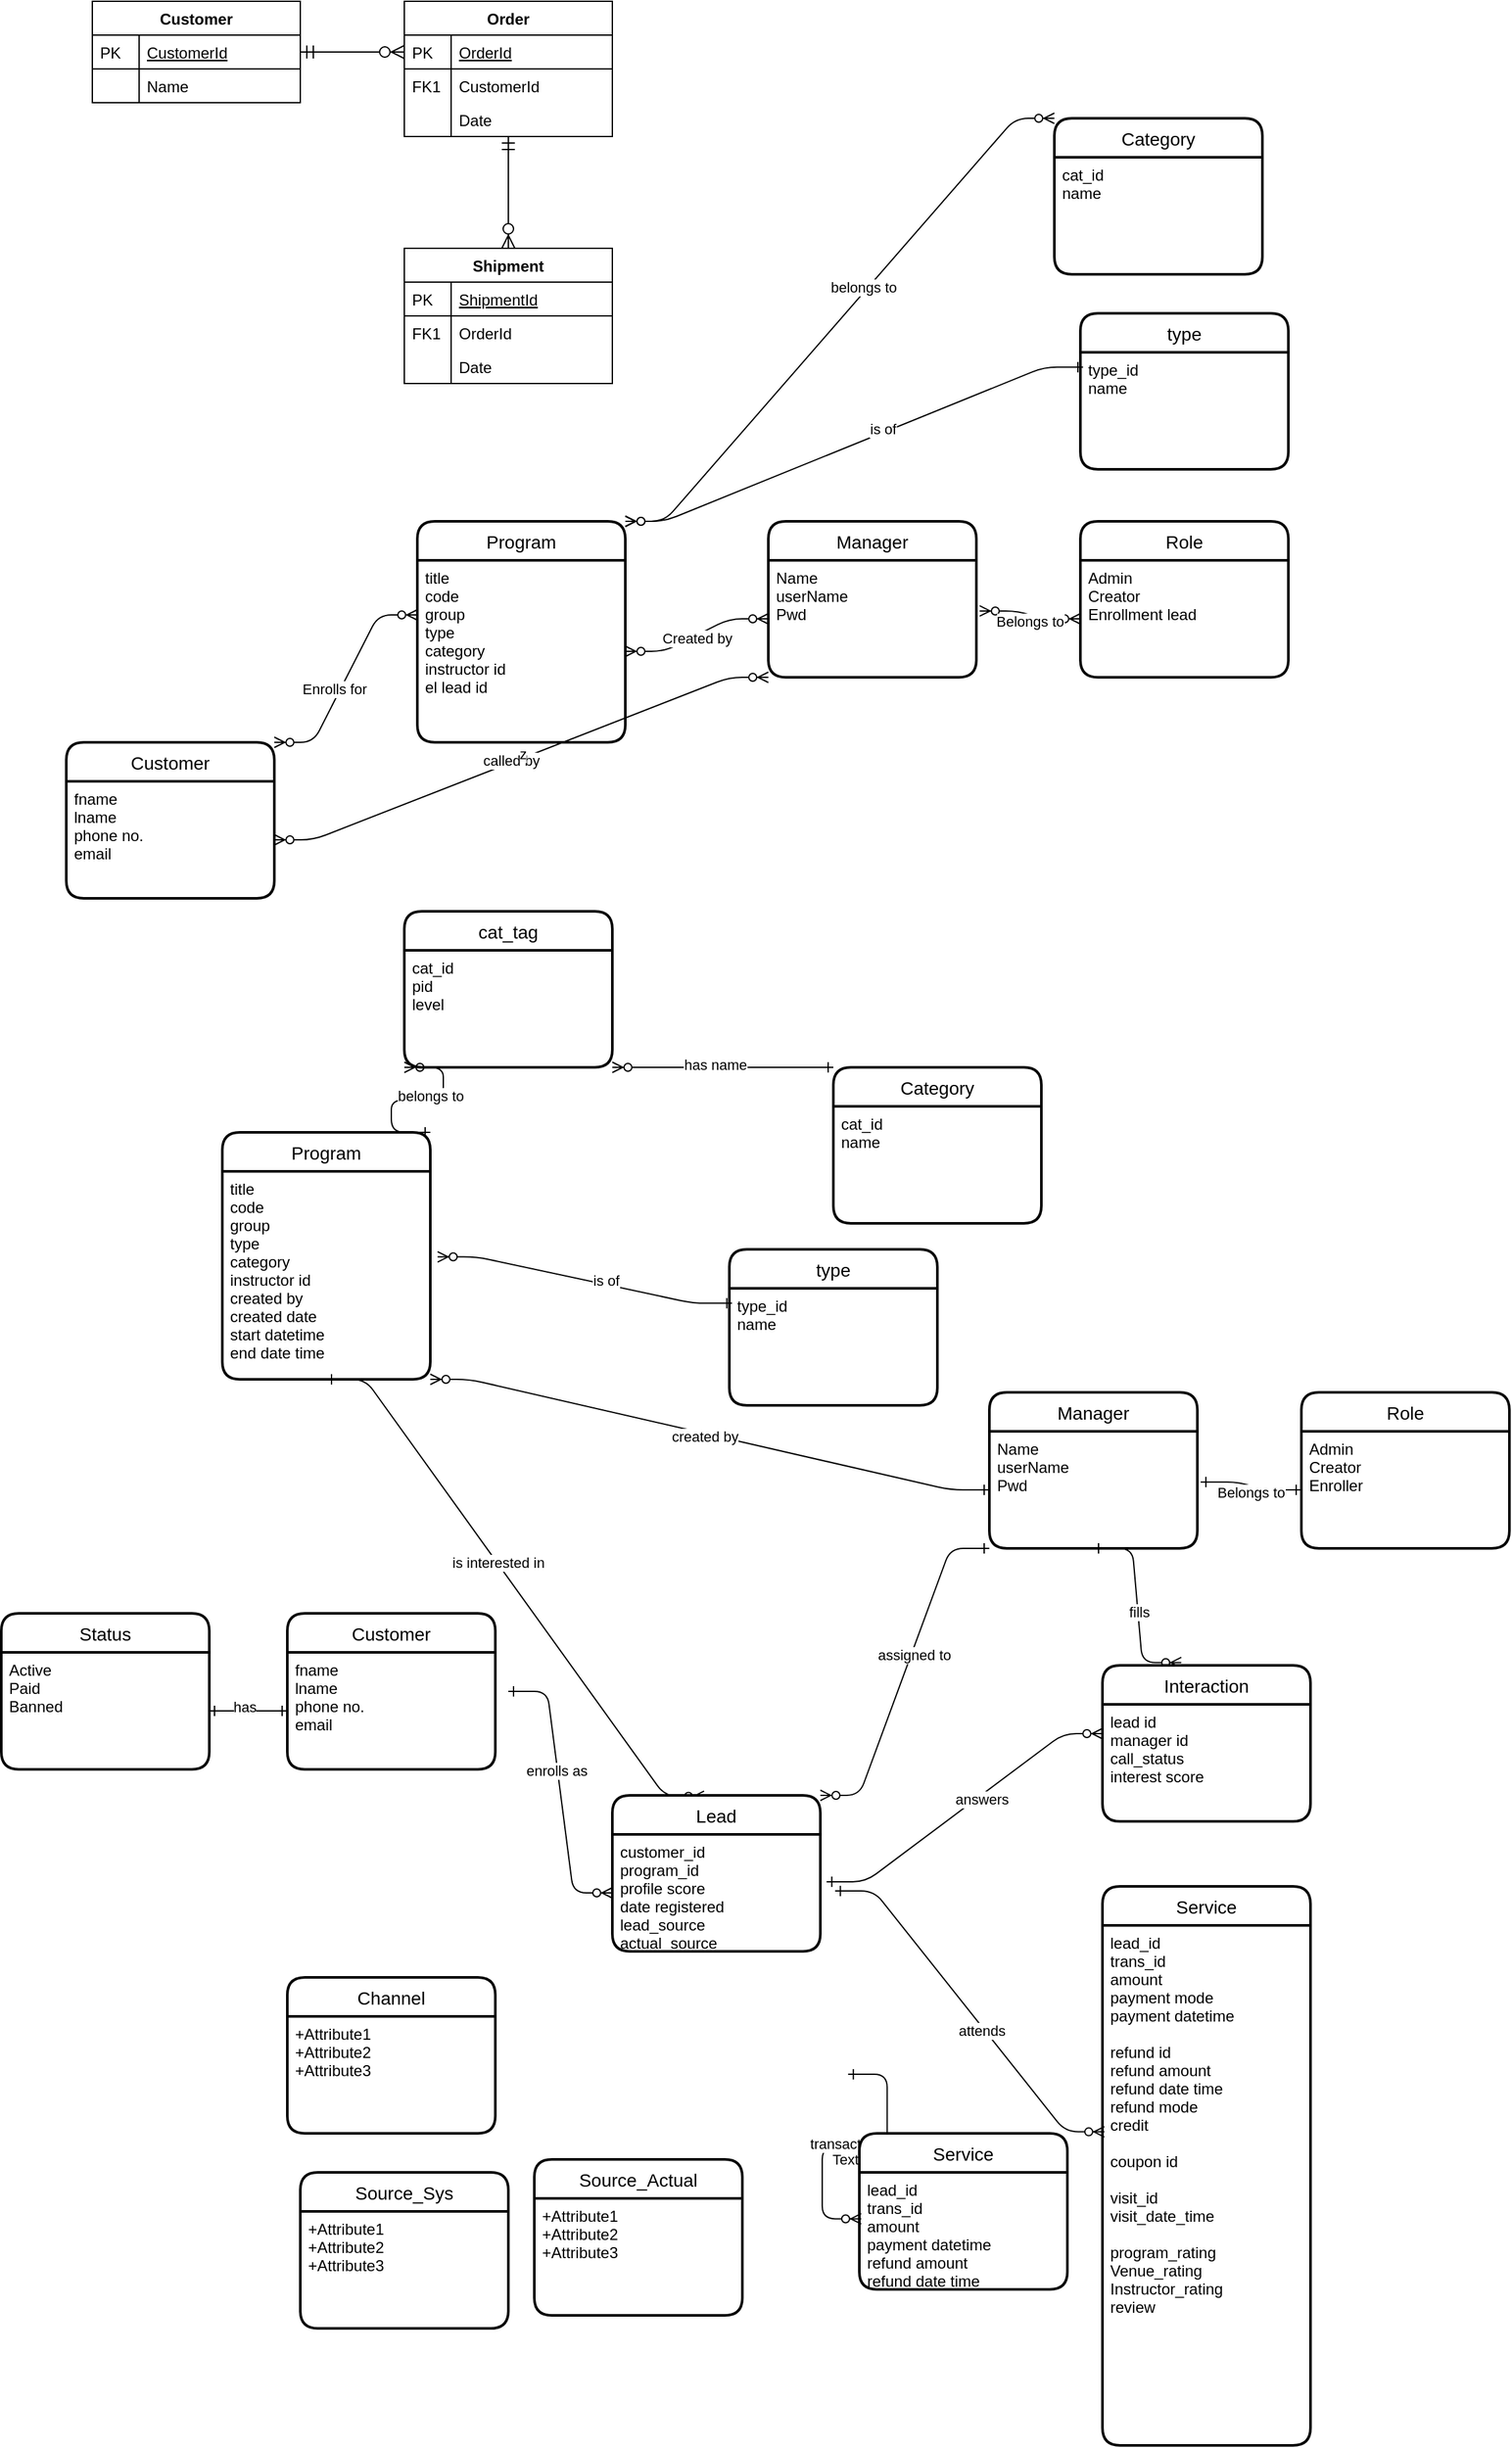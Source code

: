 <mxfile version="13.1.3" type="google"><diagram id="C5RBs43oDa-KdzZeNtuy" name="Page-1"><mxGraphModel dx="1243" dy="850" grid="1" gridSize="10" guides="1" tooltips="1" connect="1" arrows="1" fold="1" page="1" pageScale="1" pageWidth="827" pageHeight="1169" math="0" shadow="0"><root><mxCell id="WIyWlLk6GJQsqaUBKTNV-0"/><mxCell id="WIyWlLk6GJQsqaUBKTNV-1" parent="WIyWlLk6GJQsqaUBKTNV-0"/><mxCell id="zkfFHV4jXpPFQw0GAbJ--63" value="" style="edgeStyle=orthogonalEdgeStyle;endArrow=ERzeroToMany;startArrow=ERmandOne;shadow=0;strokeWidth=1;endSize=8;startSize=8;" parent="WIyWlLk6GJQsqaUBKTNV-1" source="zkfFHV4jXpPFQw0GAbJ--52" target="zkfFHV4jXpPFQw0GAbJ--57" edge="1"><mxGeometry width="100" height="100" relative="1" as="geometry"><mxPoint x="360" y="300" as="sourcePoint"/><mxPoint x="460" y="200" as="targetPoint"/></mxGeometry></mxCell><mxCell id="zkfFHV4jXpPFQw0GAbJ--71" value="" style="edgeStyle=orthogonalEdgeStyle;endArrow=ERzeroToMany;startArrow=ERmandOne;shadow=0;strokeWidth=1;endSize=8;startSize=8;" parent="WIyWlLk6GJQsqaUBKTNV-1" source="zkfFHV4jXpPFQw0GAbJ--56" target="zkfFHV4jXpPFQw0GAbJ--64" edge="1"><mxGeometry width="100" height="100" relative="1" as="geometry"><mxPoint x="460" y="92" as="sourcePoint"/><mxPoint x="380" y="79" as="targetPoint"/><Array as="points"/></mxGeometry></mxCell><mxCell id="-gm-FCPKotOzv18nkvtE-4" value="Program" style="swimlane;childLayout=stackLayout;horizontal=1;startSize=30;horizontalStack=0;rounded=1;fontSize=14;fontStyle=0;strokeWidth=2;resizeParent=0;resizeLast=1;shadow=0;dashed=0;align=center;" vertex="1" parent="WIyWlLk6GJQsqaUBKTNV-1"><mxGeometry x="460" y="430" width="160" height="170" as="geometry"/></mxCell><mxCell id="-gm-FCPKotOzv18nkvtE-5" value="title&#10;code&#10;group&#10;type&#10;category&#10;instructor id&#10;el lead id" style="align=left;strokeColor=none;fillColor=none;spacingLeft=4;fontSize=12;verticalAlign=top;resizable=0;rotatable=0;part=1;" vertex="1" parent="-gm-FCPKotOzv18nkvtE-4"><mxGeometry y="30" width="160" height="140" as="geometry"/></mxCell><mxCell id="-gm-FCPKotOzv18nkvtE-10" value="" style="edgeStyle=entityRelationEdgeStyle;fontSize=12;html=1;endArrow=ERzeroToMany;endFill=1;startArrow=ERzeroToMany;exitX=1;exitY=0;exitDx=0;exitDy=0;entryX=0;entryY=0.5;entryDx=0;entryDy=0;" edge="1" parent="WIyWlLk6GJQsqaUBKTNV-1" source="-gm-FCPKotOzv18nkvtE-2"><mxGeometry width="100" height="100" relative="1" as="geometry"><mxPoint x="420" y="652" as="sourcePoint"/><mxPoint x="460" y="502" as="targetPoint"/></mxGeometry></mxCell><mxCell id="-gm-FCPKotOzv18nkvtE-11" value="Enrolls for" style="edgeLabel;html=1;align=center;verticalAlign=middle;resizable=0;points=[];" vertex="1" connectable="0" parent="-gm-FCPKotOzv18nkvtE-10"><mxGeometry x="-0.13" y="5" relative="1" as="geometry"><mxPoint as="offset"/></mxGeometry></mxCell><mxCell id="-gm-FCPKotOzv18nkvtE-12" value="Manager" style="swimlane;childLayout=stackLayout;horizontal=1;startSize=30;horizontalStack=0;rounded=1;fontSize=14;fontStyle=0;strokeWidth=2;resizeParent=0;resizeLast=1;shadow=0;dashed=0;align=center;" vertex="1" parent="WIyWlLk6GJQsqaUBKTNV-1"><mxGeometry x="730" y="430" width="160" height="120" as="geometry"/></mxCell><mxCell id="-gm-FCPKotOzv18nkvtE-13" value="Name&#10;userName&#10;Pwd" style="align=left;strokeColor=none;fillColor=none;spacingLeft=4;fontSize=12;verticalAlign=top;resizable=0;rotatable=0;part=1;" vertex="1" parent="-gm-FCPKotOzv18nkvtE-12"><mxGeometry y="30" width="160" height="90" as="geometry"/></mxCell><mxCell id="-gm-FCPKotOzv18nkvtE-14" value="" style="edgeStyle=entityRelationEdgeStyle;fontSize=12;html=1;endArrow=ERzeroToMany;endFill=1;startArrow=ERzeroToMany;" edge="1" parent="WIyWlLk6GJQsqaUBKTNV-1" source="-gm-FCPKotOzv18nkvtE-5" target="-gm-FCPKotOzv18nkvtE-13"><mxGeometry width="100" height="100" relative="1" as="geometry"><mxPoint x="620" y="670" as="sourcePoint"/><mxPoint x="720" y="570" as="targetPoint"/></mxGeometry></mxCell><mxCell id="-gm-FCPKotOzv18nkvtE-15" value="Created by" style="edgeLabel;html=1;align=center;verticalAlign=middle;resizable=0;points=[];" vertex="1" connectable="0" parent="-gm-FCPKotOzv18nkvtE-14"><mxGeometry x="-0.018" y="-2" relative="1" as="geometry"><mxPoint as="offset"/></mxGeometry></mxCell><mxCell id="-gm-FCPKotOzv18nkvtE-18" value="" style="edgeStyle=entityRelationEdgeStyle;fontSize=12;html=1;endArrow=ERzeroToMany;endFill=1;startArrow=ERzeroToMany;exitX=0;exitY=1;exitDx=0;exitDy=0;" edge="1" parent="WIyWlLk6GJQsqaUBKTNV-1" source="-gm-FCPKotOzv18nkvtE-13" target="-gm-FCPKotOzv18nkvtE-3"><mxGeometry width="100" height="100" relative="1" as="geometry"><mxPoint x="230" y="680" as="sourcePoint"/><mxPoint x="250" y="560" as="targetPoint"/></mxGeometry></mxCell><mxCell id="-gm-FCPKotOzv18nkvtE-19" value="called by" style="edgeLabel;html=1;align=center;verticalAlign=middle;resizable=0;points=[];" vertex="1" connectable="0" parent="-gm-FCPKotOzv18nkvtE-18"><mxGeometry x="0.039" y="-2" relative="1" as="geometry"><mxPoint as="offset"/></mxGeometry></mxCell><mxCell id="-gm-FCPKotOzv18nkvtE-23" value="z" style="edgeLabel;html=1;align=center;verticalAlign=middle;resizable=0;points=[];" vertex="1" connectable="0" parent="-gm-FCPKotOzv18nkvtE-18"><mxGeometry x="-0.009" y="-3" relative="1" as="geometry"><mxPoint as="offset"/></mxGeometry></mxCell><mxCell id="-gm-FCPKotOzv18nkvtE-2" value="Customer" style="swimlane;childLayout=stackLayout;horizontal=1;startSize=30;horizontalStack=0;rounded=1;fontSize=14;fontStyle=0;strokeWidth=2;resizeParent=0;resizeLast=1;shadow=0;dashed=0;align=center;" vertex="1" parent="WIyWlLk6GJQsqaUBKTNV-1"><mxGeometry x="190" y="600" width="160" height="120" as="geometry"/></mxCell><mxCell id="-gm-FCPKotOzv18nkvtE-3" value="fname&#10;lname&#10;phone no.&#10;email&#10;" style="align=left;strokeColor=none;fillColor=none;spacingLeft=4;fontSize=12;verticalAlign=top;resizable=0;rotatable=0;part=1;" vertex="1" parent="-gm-FCPKotOzv18nkvtE-2"><mxGeometry y="30" width="160" height="90" as="geometry"/></mxCell><mxCell id="-gm-FCPKotOzv18nkvtE-24" value="Role" style="swimlane;childLayout=stackLayout;horizontal=1;startSize=30;horizontalStack=0;rounded=1;fontSize=14;fontStyle=0;strokeWidth=2;resizeParent=0;resizeLast=1;shadow=0;dashed=0;align=center;" vertex="1" parent="WIyWlLk6GJQsqaUBKTNV-1"><mxGeometry x="970" y="430" width="160" height="120" as="geometry"/></mxCell><mxCell id="-gm-FCPKotOzv18nkvtE-25" value="Admin&#10;Creator&#10;Enrollment lead" style="align=left;strokeColor=none;fillColor=none;spacingLeft=4;fontSize=12;verticalAlign=top;resizable=0;rotatable=0;part=1;" vertex="1" parent="-gm-FCPKotOzv18nkvtE-24"><mxGeometry y="30" width="160" height="90" as="geometry"/></mxCell><mxCell id="-gm-FCPKotOzv18nkvtE-26" value="" style="edgeStyle=entityRelationEdgeStyle;fontSize=12;html=1;endArrow=ERzeroToMany;endFill=1;startArrow=ERzeroToMany;exitX=1.016;exitY=0.433;exitDx=0;exitDy=0;exitPerimeter=0;entryX=0;entryY=0.5;entryDx=0;entryDy=0;" edge="1" parent="WIyWlLk6GJQsqaUBKTNV-1" source="-gm-FCPKotOzv18nkvtE-13" target="-gm-FCPKotOzv18nkvtE-25"><mxGeometry width="100" height="100" relative="1" as="geometry"><mxPoint x="910" y="530" as="sourcePoint"/><mxPoint x="1010" y="430" as="targetPoint"/></mxGeometry></mxCell><mxCell id="-gm-FCPKotOzv18nkvtE-27" value="Belongs to" style="edgeLabel;html=1;align=center;verticalAlign=middle;resizable=0;points=[];" vertex="1" connectable="0" parent="-gm-FCPKotOzv18nkvtE-26"><mxGeometry x="0.023" y="-5" relative="1" as="geometry"><mxPoint as="offset"/></mxGeometry></mxCell><mxCell id="zkfFHV4jXpPFQw0GAbJ--51" value="Customer" style="swimlane;fontStyle=1;childLayout=stackLayout;horizontal=1;startSize=26;horizontalStack=0;resizeParent=1;resizeLast=0;collapsible=1;marginBottom=0;rounded=0;shadow=0;strokeWidth=1;" parent="WIyWlLk6GJQsqaUBKTNV-1" vertex="1"><mxGeometry x="210" y="30" width="160" height="78" as="geometry"><mxRectangle x="20" y="80" width="160" height="26" as="alternateBounds"/></mxGeometry></mxCell><mxCell id="zkfFHV4jXpPFQw0GAbJ--52" value="CustomerId" style="shape=partialRectangle;top=0;left=0;right=0;bottom=1;align=left;verticalAlign=top;fillColor=none;spacingLeft=40;spacingRight=4;overflow=hidden;rotatable=0;points=[[0,0.5],[1,0.5]];portConstraint=eastwest;dropTarget=0;rounded=0;shadow=0;strokeWidth=1;fontStyle=4" parent="zkfFHV4jXpPFQw0GAbJ--51" vertex="1"><mxGeometry y="26" width="160" height="26" as="geometry"/></mxCell><mxCell id="zkfFHV4jXpPFQw0GAbJ--53" value="PK" style="shape=partialRectangle;top=0;left=0;bottom=0;fillColor=none;align=left;verticalAlign=top;spacingLeft=4;spacingRight=4;overflow=hidden;rotatable=0;points=[];portConstraint=eastwest;part=1;" parent="zkfFHV4jXpPFQw0GAbJ--52" vertex="1" connectable="0"><mxGeometry width="36" height="26" as="geometry"/></mxCell><mxCell id="zkfFHV4jXpPFQw0GAbJ--54" value="Name" style="shape=partialRectangle;top=0;left=0;right=0;bottom=0;align=left;verticalAlign=top;fillColor=none;spacingLeft=40;spacingRight=4;overflow=hidden;rotatable=0;points=[[0,0.5],[1,0.5]];portConstraint=eastwest;dropTarget=0;rounded=0;shadow=0;strokeWidth=1;" parent="zkfFHV4jXpPFQw0GAbJ--51" vertex="1"><mxGeometry y="52" width="160" height="26" as="geometry"/></mxCell><mxCell id="zkfFHV4jXpPFQw0GAbJ--55" value="" style="shape=partialRectangle;top=0;left=0;bottom=0;fillColor=none;align=left;verticalAlign=top;spacingLeft=4;spacingRight=4;overflow=hidden;rotatable=0;points=[];portConstraint=eastwest;part=1;" parent="zkfFHV4jXpPFQw0GAbJ--54" vertex="1" connectable="0"><mxGeometry width="36" height="26" as="geometry"/></mxCell><mxCell id="zkfFHV4jXpPFQw0GAbJ--56" value="Order" style="swimlane;fontStyle=1;childLayout=stackLayout;horizontal=1;startSize=26;horizontalStack=0;resizeParent=1;resizeLast=0;collapsible=1;marginBottom=0;rounded=0;shadow=0;strokeWidth=1;" parent="WIyWlLk6GJQsqaUBKTNV-1" vertex="1"><mxGeometry x="450" y="30" width="160" height="104" as="geometry"><mxRectangle x="260" y="80" width="160" height="26" as="alternateBounds"/></mxGeometry></mxCell><mxCell id="zkfFHV4jXpPFQw0GAbJ--57" value="OrderId" style="shape=partialRectangle;top=0;left=0;right=0;bottom=1;align=left;verticalAlign=top;fillColor=none;spacingLeft=40;spacingRight=4;overflow=hidden;rotatable=0;points=[[0,0.5],[1,0.5]];portConstraint=eastwest;dropTarget=0;rounded=0;shadow=0;strokeWidth=1;fontStyle=4" parent="zkfFHV4jXpPFQw0GAbJ--56" vertex="1"><mxGeometry y="26" width="160" height="26" as="geometry"/></mxCell><mxCell id="zkfFHV4jXpPFQw0GAbJ--58" value="PK" style="shape=partialRectangle;top=0;left=0;bottom=0;fillColor=none;align=left;verticalAlign=top;spacingLeft=4;spacingRight=4;overflow=hidden;rotatable=0;points=[];portConstraint=eastwest;part=1;" parent="zkfFHV4jXpPFQw0GAbJ--57" vertex="1" connectable="0"><mxGeometry width="36" height="26" as="geometry"/></mxCell><mxCell id="zkfFHV4jXpPFQw0GAbJ--59" value="CustomerId" style="shape=partialRectangle;top=0;left=0;right=0;bottom=0;align=left;verticalAlign=top;fillColor=none;spacingLeft=40;spacingRight=4;overflow=hidden;rotatable=0;points=[[0,0.5],[1,0.5]];portConstraint=eastwest;dropTarget=0;rounded=0;shadow=0;strokeWidth=1;" parent="zkfFHV4jXpPFQw0GAbJ--56" vertex="1"><mxGeometry y="52" width="160" height="26" as="geometry"/></mxCell><mxCell id="zkfFHV4jXpPFQw0GAbJ--60" value="FK1" style="shape=partialRectangle;top=0;left=0;bottom=0;fillColor=none;align=left;verticalAlign=top;spacingLeft=4;spacingRight=4;overflow=hidden;rotatable=0;points=[];portConstraint=eastwest;part=1;" parent="zkfFHV4jXpPFQw0GAbJ--59" vertex="1" connectable="0"><mxGeometry width="36" height="26" as="geometry"/></mxCell><mxCell id="zkfFHV4jXpPFQw0GAbJ--61" value="Date" style="shape=partialRectangle;top=0;left=0;right=0;bottom=0;align=left;verticalAlign=top;fillColor=none;spacingLeft=40;spacingRight=4;overflow=hidden;rotatable=0;points=[[0,0.5],[1,0.5]];portConstraint=eastwest;dropTarget=0;rounded=0;shadow=0;strokeWidth=1;" parent="zkfFHV4jXpPFQw0GAbJ--56" vertex="1"><mxGeometry y="78" width="160" height="26" as="geometry"/></mxCell><mxCell id="zkfFHV4jXpPFQw0GAbJ--62" value="" style="shape=partialRectangle;top=0;left=0;bottom=0;fillColor=none;align=left;verticalAlign=top;spacingLeft=4;spacingRight=4;overflow=hidden;rotatable=0;points=[];portConstraint=eastwest;part=1;" parent="zkfFHV4jXpPFQw0GAbJ--61" vertex="1" connectable="0"><mxGeometry width="36" height="26" as="geometry"/></mxCell><mxCell id="zkfFHV4jXpPFQw0GAbJ--64" value="Shipment" style="swimlane;fontStyle=1;childLayout=stackLayout;horizontal=1;startSize=26;horizontalStack=0;resizeParent=1;resizeLast=0;collapsible=1;marginBottom=0;rounded=0;shadow=0;strokeWidth=1;" parent="WIyWlLk6GJQsqaUBKTNV-1" vertex="1"><mxGeometry x="450" y="220" width="160" height="104" as="geometry"><mxRectangle x="260" y="270" width="160" height="26" as="alternateBounds"/></mxGeometry></mxCell><mxCell id="zkfFHV4jXpPFQw0GAbJ--65" value="ShipmentId" style="shape=partialRectangle;top=0;left=0;right=0;bottom=1;align=left;verticalAlign=top;fillColor=none;spacingLeft=40;spacingRight=4;overflow=hidden;rotatable=0;points=[[0,0.5],[1,0.5]];portConstraint=eastwest;dropTarget=0;rounded=0;shadow=0;strokeWidth=1;fontStyle=4" parent="zkfFHV4jXpPFQw0GAbJ--64" vertex="1"><mxGeometry y="26" width="160" height="26" as="geometry"/></mxCell><mxCell id="zkfFHV4jXpPFQw0GAbJ--66" value="PK" style="shape=partialRectangle;top=0;left=0;bottom=0;fillColor=none;align=left;verticalAlign=top;spacingLeft=4;spacingRight=4;overflow=hidden;rotatable=0;points=[];portConstraint=eastwest;part=1;" parent="zkfFHV4jXpPFQw0GAbJ--65" vertex="1" connectable="0"><mxGeometry width="36" height="26" as="geometry"/></mxCell><mxCell id="zkfFHV4jXpPFQw0GAbJ--67" value="OrderId" style="shape=partialRectangle;top=0;left=0;right=0;bottom=0;align=left;verticalAlign=top;fillColor=none;spacingLeft=40;spacingRight=4;overflow=hidden;rotatable=0;points=[[0,0.5],[1,0.5]];portConstraint=eastwest;dropTarget=0;rounded=0;shadow=0;strokeWidth=1;" parent="zkfFHV4jXpPFQw0GAbJ--64" vertex="1"><mxGeometry y="52" width="160" height="26" as="geometry"/></mxCell><mxCell id="zkfFHV4jXpPFQw0GAbJ--68" value="FK1" style="shape=partialRectangle;top=0;left=0;bottom=0;fillColor=none;align=left;verticalAlign=top;spacingLeft=4;spacingRight=4;overflow=hidden;rotatable=0;points=[];portConstraint=eastwest;part=1;" parent="zkfFHV4jXpPFQw0GAbJ--67" vertex="1" connectable="0"><mxGeometry width="36" height="26" as="geometry"/></mxCell><mxCell id="zkfFHV4jXpPFQw0GAbJ--69" value="Date" style="shape=partialRectangle;top=0;left=0;right=0;bottom=0;align=left;verticalAlign=top;fillColor=none;spacingLeft=40;spacingRight=4;overflow=hidden;rotatable=0;points=[[0,0.5],[1,0.5]];portConstraint=eastwest;dropTarget=0;rounded=0;shadow=0;strokeWidth=1;" parent="zkfFHV4jXpPFQw0GAbJ--64" vertex="1"><mxGeometry y="78" width="160" height="26" as="geometry"/></mxCell><mxCell id="zkfFHV4jXpPFQw0GAbJ--70" value="" style="shape=partialRectangle;top=0;left=0;bottom=0;fillColor=none;align=left;verticalAlign=top;spacingLeft=4;spacingRight=4;overflow=hidden;rotatable=0;points=[];portConstraint=eastwest;part=1;" parent="zkfFHV4jXpPFQw0GAbJ--69" vertex="1" connectable="0"><mxGeometry width="36" height="26" as="geometry"/></mxCell><mxCell id="-gm-FCPKotOzv18nkvtE-73" value="" style="edgeStyle=entityRelationEdgeStyle;fontSize=12;html=1;endArrow=ERone;endFill=0;startArrow=ERzeroToMany;exitX=1;exitY=1;exitDx=0;exitDy=0;" edge="1" source="-gm-FCPKotOzv18nkvtE-68" target="-gm-FCPKotOzv18nkvtE-72" parent="WIyWlLk6GJQsqaUBKTNV-1"><mxGeometry width="100" height="100" relative="1" as="geometry"><mxPoint x="790" y="1340" as="sourcePoint"/><mxPoint x="890" y="1240" as="targetPoint"/></mxGeometry></mxCell><mxCell id="-gm-FCPKotOzv18nkvtE-74" value="created by" style="edgeLabel;html=1;align=center;verticalAlign=middle;resizable=0;points=[];" vertex="1" connectable="0" parent="-gm-FCPKotOzv18nkvtE-73"><mxGeometry x="-0.018" y="-2" relative="1" as="geometry"><mxPoint as="offset"/></mxGeometry></mxCell><mxCell id="-gm-FCPKotOzv18nkvtE-82" value="" style="edgeStyle=entityRelationEdgeStyle;fontSize=12;html=1;endArrow=ERone;endFill=0;startArrow=ERone;exitX=1.016;exitY=0.433;exitDx=0;exitDy=0;exitPerimeter=0;entryX=0;entryY=0.5;entryDx=0;entryDy=0;startFill=0;" edge="1" source="-gm-FCPKotOzv18nkvtE-72" target="-gm-FCPKotOzv18nkvtE-81" parent="WIyWlLk6GJQsqaUBKTNV-1"><mxGeometry width="100" height="100" relative="1" as="geometry"><mxPoint x="1080" y="1200" as="sourcePoint"/><mxPoint x="1180" y="1100" as="targetPoint"/></mxGeometry></mxCell><mxCell id="-gm-FCPKotOzv18nkvtE-83" value="Belongs to" style="edgeLabel;html=1;align=center;verticalAlign=middle;resizable=0;points=[];" vertex="1" connectable="0" parent="-gm-FCPKotOzv18nkvtE-82"><mxGeometry x="0.023" y="-5" relative="1" as="geometry"><mxPoint as="offset"/></mxGeometry></mxCell><mxCell id="-gm-FCPKotOzv18nkvtE-86" value="" style="edgeStyle=entityRelationEdgeStyle;fontSize=12;html=1;endArrow=ERzeroToMany;endFill=1;startArrow=ERone;entryX=0;entryY=0.5;entryDx=0;entryDy=0;startFill=0;" edge="1" parent="WIyWlLk6GJQsqaUBKTNV-1" target="-gm-FCPKotOzv18nkvtE-85"><mxGeometry width="100" height="100" relative="1" as="geometry"><mxPoint x="530" y="1330" as="sourcePoint"/><mxPoint x="950" y="980" as="targetPoint"/></mxGeometry></mxCell><mxCell id="-gm-FCPKotOzv18nkvtE-87" value="enrolls as" style="edgeLabel;html=1;align=center;verticalAlign=middle;resizable=0;points=[];" vertex="1" connectable="0" parent="-gm-FCPKotOzv18nkvtE-86"><mxGeometry x="-0.149" y="-1" relative="1" as="geometry"><mxPoint y="-1" as="offset"/></mxGeometry></mxCell><mxCell id="-gm-FCPKotOzv18nkvtE-88" value="" style="edgeStyle=entityRelationEdgeStyle;fontSize=12;html=1;endArrow=ERone;endFill=0;startArrow=ERzeroToMany;exitX=0.441;exitY=0.006;exitDx=0;exitDy=0;entryX=0.5;entryY=1;entryDx=0;entryDy=0;exitPerimeter=0;" edge="1" parent="WIyWlLk6GJQsqaUBKTNV-1" source="-gm-FCPKotOzv18nkvtE-84" target="-gm-FCPKotOzv18nkvtE-68"><mxGeometry width="100" height="100" relative="1" as="geometry"><mxPoint x="850" y="1080" as="sourcePoint"/><mxPoint x="950" y="980" as="targetPoint"/></mxGeometry></mxCell><mxCell id="-gm-FCPKotOzv18nkvtE-89" value="is interested in" style="edgeLabel;html=1;align=center;verticalAlign=middle;resizable=0;points=[];" vertex="1" connectable="0" parent="-gm-FCPKotOzv18nkvtE-88"><mxGeometry x="0.105" y="-1" relative="1" as="geometry"><mxPoint as="offset"/></mxGeometry></mxCell><mxCell id="-gm-FCPKotOzv18nkvtE-93" value="" style="edgeStyle=entityRelationEdgeStyle;fontSize=12;html=1;endArrow=ERone;endFill=0;startArrow=ERzeroToMany;entryX=0.5;entryY=1;entryDx=0;entryDy=0;exitX=0.379;exitY=-0.018;exitDx=0;exitDy=0;exitPerimeter=0;" edge="1" parent="WIyWlLk6GJQsqaUBKTNV-1" source="-gm-FCPKotOzv18nkvtE-90" target="-gm-FCPKotOzv18nkvtE-72"><mxGeometry width="100" height="100" relative="1" as="geometry"><mxPoint x="850" y="1180" as="sourcePoint"/><mxPoint x="950" y="1080" as="targetPoint"/></mxGeometry></mxCell><mxCell id="-gm-FCPKotOzv18nkvtE-96" value="fills" style="edgeLabel;html=1;align=center;verticalAlign=middle;resizable=0;points=[];" vertex="1" connectable="0" parent="-gm-FCPKotOzv18nkvtE-93"><mxGeometry x="-0.07" relative="1" as="geometry"><mxPoint as="offset"/></mxGeometry></mxCell><mxCell id="-gm-FCPKotOzv18nkvtE-94" value="" style="edgeStyle=entityRelationEdgeStyle;fontSize=12;html=1;endArrow=ERzeroToMany;endFill=1;startArrow=ERone;exitX=1.03;exitY=0.405;exitDx=0;exitDy=0;exitPerimeter=0;entryX=0;entryY=0.25;entryDx=0;entryDy=0;startFill=0;" edge="1" parent="WIyWlLk6GJQsqaUBKTNV-1" source="-gm-FCPKotOzv18nkvtE-85" target="-gm-FCPKotOzv18nkvtE-91"><mxGeometry width="100" height="100" relative="1" as="geometry"><mxPoint x="790" y="1390" as="sourcePoint"/><mxPoint x="890" y="1290" as="targetPoint"/></mxGeometry></mxCell><mxCell id="-gm-FCPKotOzv18nkvtE-95" value="answers" style="edgeLabel;html=1;align=center;verticalAlign=middle;resizable=0;points=[];" vertex="1" connectable="0" parent="-gm-FCPKotOzv18nkvtE-94"><mxGeometry x="0.114" y="-2" relative="1" as="geometry"><mxPoint as="offset"/></mxGeometry></mxCell><mxCell id="-gm-FCPKotOzv18nkvtE-98" value="" style="edgeStyle=entityRelationEdgeStyle;fontSize=12;html=1;endArrow=ERzeroToMany;endFill=1;startArrow=ERone;exitX=1.071;exitY=0.484;exitDx=0;exitDy=0;exitPerimeter=0;entryX=0.009;entryY=0.397;entryDx=0;entryDy=0;startFill=0;entryPerimeter=0;" edge="1" parent="WIyWlLk6GJQsqaUBKTNV-1" source="-gm-FCPKotOzv18nkvtE-85" target="-gm-FCPKotOzv18nkvtE-101"><mxGeometry width="100" height="100" relative="1" as="geometry"><mxPoint x="740" y="1613.95" as="sourcePoint"/><mxPoint x="952.2" y="1500.0" as="targetPoint"/></mxGeometry></mxCell><mxCell id="-gm-FCPKotOzv18nkvtE-99" value="attends" style="edgeLabel;html=1;align=center;verticalAlign=middle;resizable=0;points=[];" vertex="1" connectable="0" parent="-gm-FCPKotOzv18nkvtE-98"><mxGeometry x="0.114" y="-2" relative="1" as="geometry"><mxPoint as="offset"/></mxGeometry></mxCell><mxCell id="-gm-FCPKotOzv18nkvtE-104" value="" style="edgeStyle=entityRelationEdgeStyle;fontSize=12;html=1;endArrow=ERone;endFill=0;startArrow=ERone;exitX=1;exitY=0.5;exitDx=0;exitDy=0;entryX=0;entryY=0.5;entryDx=0;entryDy=0;startFill=0;" edge="1" parent="WIyWlLk6GJQsqaUBKTNV-1" source="-gm-FCPKotOzv18nkvtE-103" target="-gm-FCPKotOzv18nkvtE-79"><mxGeometry width="100" height="100" relative="1" as="geometry"><mxPoint x="300" y="1480" as="sourcePoint"/><mxPoint x="400" y="1380" as="targetPoint"/></mxGeometry></mxCell><mxCell id="-gm-FCPKotOzv18nkvtE-106" value="has" style="edgeLabel;html=1;align=center;verticalAlign=middle;resizable=0;points=[];" vertex="1" connectable="0" parent="-gm-FCPKotOzv18nkvtE-104"><mxGeometry y="4" relative="1" as="geometry"><mxPoint x="-3" y="1" as="offset"/></mxGeometry></mxCell><mxCell id="-gm-FCPKotOzv18nkvtE-107" value="" style="edgeStyle=entityRelationEdgeStyle;fontSize=12;html=1;endArrow=ERzeroToMany;endFill=1;startArrow=ERone;exitX=1.071;exitY=0.484;exitDx=0;exitDy=0;exitPerimeter=0;entryX=0.009;entryY=0.397;entryDx=0;entryDy=0;startFill=0;entryPerimeter=0;" edge="1" target="-gm-FCPKotOzv18nkvtE-110" parent="WIyWlLk6GJQsqaUBKTNV-1"><mxGeometry width="100" height="100" relative="1" as="geometry"><mxPoint x="791.36" y="1624.56" as="sourcePoint"/><mxPoint x="962.2" y="1641.0" as="targetPoint"/></mxGeometry></mxCell><mxCell id="-gm-FCPKotOzv18nkvtE-108" value="transacts" style="edgeLabel;html=1;align=center;verticalAlign=middle;resizable=0;points=[];" vertex="1" connectable="0" parent="-gm-FCPKotOzv18nkvtE-107"><mxGeometry x="0.114" y="-2" relative="1" as="geometry"><mxPoint as="offset"/></mxGeometry></mxCell><mxCell id="-gm-FCPKotOzv18nkvtE-111" value="Text" style="edgeLabel;html=1;align=center;verticalAlign=middle;resizable=0;points=[];" vertex="1" connectable="0" parent="-gm-FCPKotOzv18nkvtE-107"><mxGeometry x="0.068" y="10" relative="1" as="geometry"><mxPoint as="offset"/></mxGeometry></mxCell><mxCell id="-gm-FCPKotOzv18nkvtE-113" value="" style="edgeStyle=entityRelationEdgeStyle;fontSize=12;html=1;endArrow=ERone;endFill=0;startArrow=ERzeroToMany;exitX=1;exitY=0;exitDx=0;exitDy=0;entryX=0;entryY=1;entryDx=0;entryDy=0;startFill=1;" edge="1" parent="WIyWlLk6GJQsqaUBKTNV-1" source="-gm-FCPKotOzv18nkvtE-84" target="-gm-FCPKotOzv18nkvtE-72"><mxGeometry width="100" height="100" relative="1" as="geometry"><mxPoint x="760.0" y="1390.0" as="sourcePoint"/><mxPoint x="972.2" y="1276.05" as="targetPoint"/></mxGeometry></mxCell><mxCell id="-gm-FCPKotOzv18nkvtE-114" value="assigned to" style="edgeLabel;html=1;align=center;verticalAlign=middle;resizable=0;points=[];" vertex="1" connectable="0" parent="-gm-FCPKotOzv18nkvtE-113"><mxGeometry x="0.114" y="-2" relative="1" as="geometry"><mxPoint as="offset"/></mxGeometry></mxCell><mxCell id="-gm-FCPKotOzv18nkvtE-119" value="" style="edgeStyle=entityRelationEdgeStyle;fontSize=12;html=1;endArrow=ERzeroToMany;endFill=1;startArrow=ERone;exitX=1;exitY=0;exitDx=0;exitDy=0;entryX=0;entryY=1;entryDx=0;entryDy=0;startFill=0;" edge="1" parent="WIyWlLk6GJQsqaUBKTNV-1" source="-gm-FCPKotOzv18nkvtE-67" target="-gm-FCPKotOzv18nkvtE-126"><mxGeometry width="100" height="100" relative="1" as="geometry"><mxPoint x="470" y="800" as="sourcePoint"/><mxPoint x="570" y="700" as="targetPoint"/></mxGeometry></mxCell><mxCell id="-gm-FCPKotOzv18nkvtE-120" value="belongs to" style="edgeLabel;html=1;align=center;verticalAlign=middle;resizable=0;points=[];" vertex="1" connectable="0" parent="-gm-FCPKotOzv18nkvtE-119"><mxGeometry x="0.132" y="4" relative="1" as="geometry"><mxPoint y="1" as="offset"/></mxGeometry></mxCell><mxCell id="-gm-FCPKotOzv18nkvtE-129" value="Category" style="swimlane;childLayout=stackLayout;horizontal=1;startSize=30;horizontalStack=0;rounded=1;fontSize=14;fontStyle=0;strokeWidth=2;resizeParent=0;resizeLast=1;shadow=0;dashed=0;align=center;" vertex="1" parent="WIyWlLk6GJQsqaUBKTNV-1"><mxGeometry x="950" y="120" width="160" height="120" as="geometry"/></mxCell><mxCell id="-gm-FCPKotOzv18nkvtE-130" value="cat_id&#10;name" style="align=left;strokeColor=none;fillColor=none;spacingLeft=4;fontSize=12;verticalAlign=top;resizable=0;rotatable=0;part=1;" vertex="1" parent="-gm-FCPKotOzv18nkvtE-129"><mxGeometry y="30" width="160" height="90" as="geometry"/></mxCell><mxCell id="-gm-FCPKotOzv18nkvtE-133" value="type" style="swimlane;childLayout=stackLayout;horizontal=1;startSize=30;horizontalStack=0;rounded=1;fontSize=14;fontStyle=0;strokeWidth=2;resizeParent=0;resizeLast=1;shadow=0;dashed=0;align=center;" vertex="1" parent="WIyWlLk6GJQsqaUBKTNV-1"><mxGeometry x="970" y="270" width="160" height="120" as="geometry"/></mxCell><mxCell id="-gm-FCPKotOzv18nkvtE-134" value="type_id&#10;name" style="align=left;strokeColor=none;fillColor=none;spacingLeft=4;fontSize=12;verticalAlign=top;resizable=0;rotatable=0;part=1;" vertex="1" parent="-gm-FCPKotOzv18nkvtE-133"><mxGeometry y="30" width="160" height="90" as="geometry"/></mxCell><mxCell id="-gm-FCPKotOzv18nkvtE-71" value="Manager" style="swimlane;childLayout=stackLayout;horizontal=1;startSize=30;horizontalStack=0;rounded=1;fontSize=14;fontStyle=0;strokeWidth=2;resizeParent=0;resizeLast=1;shadow=0;dashed=0;align=center;" vertex="1" parent="WIyWlLk6GJQsqaUBKTNV-1"><mxGeometry x="900" y="1100" width="160" height="120" as="geometry"/></mxCell><mxCell id="-gm-FCPKotOzv18nkvtE-72" value="Name&#10;userName&#10;Pwd" style="align=left;strokeColor=none;fillColor=none;spacingLeft=4;fontSize=12;verticalAlign=top;resizable=0;rotatable=0;part=1;" vertex="1" parent="-gm-FCPKotOzv18nkvtE-71"><mxGeometry y="30" width="160" height="90" as="geometry"/></mxCell><mxCell id="-gm-FCPKotOzv18nkvtE-78" value="Customer" style="swimlane;childLayout=stackLayout;horizontal=1;startSize=30;horizontalStack=0;rounded=1;fontSize=14;fontStyle=0;strokeWidth=2;resizeParent=0;resizeLast=1;shadow=0;dashed=0;align=center;" vertex="1" parent="WIyWlLk6GJQsqaUBKTNV-1"><mxGeometry x="360" y="1270" width="160" height="120" as="geometry"/></mxCell><mxCell id="-gm-FCPKotOzv18nkvtE-79" value="fname&#10;lname&#10;phone no.&#10;email&#10;" style="align=left;strokeColor=none;fillColor=none;spacingLeft=4;fontSize=12;verticalAlign=top;resizable=0;rotatable=0;part=1;" vertex="1" parent="-gm-FCPKotOzv18nkvtE-78"><mxGeometry y="30" width="160" height="90" as="geometry"/></mxCell><mxCell id="-gm-FCPKotOzv18nkvtE-80" value="Role" style="swimlane;childLayout=stackLayout;horizontal=1;startSize=30;horizontalStack=0;rounded=1;fontSize=14;fontStyle=0;strokeWidth=2;resizeParent=0;resizeLast=1;shadow=0;dashed=0;align=center;" vertex="1" parent="WIyWlLk6GJQsqaUBKTNV-1"><mxGeometry x="1140" y="1100" width="160" height="120" as="geometry"/></mxCell><mxCell id="-gm-FCPKotOzv18nkvtE-81" value="Admin&#10;Creator&#10;Enroller" style="align=left;strokeColor=none;fillColor=none;spacingLeft=4;fontSize=12;verticalAlign=top;resizable=0;rotatable=0;part=1;" vertex="1" parent="-gm-FCPKotOzv18nkvtE-80"><mxGeometry y="30" width="160" height="90" as="geometry"/></mxCell><mxCell id="-gm-FCPKotOzv18nkvtE-90" value="Interaction" style="swimlane;childLayout=stackLayout;horizontal=1;startSize=30;horizontalStack=0;rounded=1;fontSize=14;fontStyle=0;strokeWidth=2;resizeParent=0;resizeLast=1;shadow=0;dashed=0;align=center;" vertex="1" parent="WIyWlLk6GJQsqaUBKTNV-1"><mxGeometry x="987" y="1310" width="160" height="120" as="geometry"/></mxCell><mxCell id="-gm-FCPKotOzv18nkvtE-91" value="lead id&#10;manager id&#10;call_status&#10;interest score" style="align=left;strokeColor=none;fillColor=none;spacingLeft=4;fontSize=12;verticalAlign=top;resizable=0;rotatable=0;part=1;" vertex="1" parent="-gm-FCPKotOzv18nkvtE-90"><mxGeometry y="30" width="160" height="90" as="geometry"/></mxCell><mxCell id="-gm-FCPKotOzv18nkvtE-84" value="Lead" style="swimlane;childLayout=stackLayout;horizontal=1;startSize=30;horizontalStack=0;rounded=1;fontSize=14;fontStyle=0;strokeWidth=2;resizeParent=0;resizeLast=1;shadow=0;dashed=0;align=center;" vertex="1" parent="WIyWlLk6GJQsqaUBKTNV-1"><mxGeometry x="610" y="1410" width="160" height="120" as="geometry"/></mxCell><mxCell id="-gm-FCPKotOzv18nkvtE-85" value="customer_id&#10;program_id&#10;profile score&#10;date registered&#10;lead_source&#10;actual_source" style="align=left;strokeColor=none;fillColor=none;spacingLeft=4;fontSize=12;verticalAlign=top;resizable=0;rotatable=0;part=1;" vertex="1" parent="-gm-FCPKotOzv18nkvtE-84"><mxGeometry y="30" width="160" height="90" as="geometry"/></mxCell><mxCell id="-gm-FCPKotOzv18nkvtE-125" value="cat_tag" style="swimlane;childLayout=stackLayout;horizontal=1;startSize=30;horizontalStack=0;rounded=1;fontSize=14;fontStyle=0;strokeWidth=2;resizeParent=0;resizeLast=1;shadow=0;dashed=0;align=center;" vertex="1" parent="WIyWlLk6GJQsqaUBKTNV-1"><mxGeometry x="450" y="730" width="160" height="120" as="geometry"/></mxCell><mxCell id="-gm-FCPKotOzv18nkvtE-126" value="cat_id&#10;pid&#10;level" style="align=left;strokeColor=none;fillColor=none;spacingLeft=4;fontSize=12;verticalAlign=top;resizable=0;rotatable=0;part=1;" vertex="1" parent="-gm-FCPKotOzv18nkvtE-125"><mxGeometry y="30" width="160" height="90" as="geometry"/></mxCell><mxCell id="-gm-FCPKotOzv18nkvtE-100" value="Service" style="swimlane;childLayout=stackLayout;horizontal=1;startSize=30;horizontalStack=0;rounded=1;fontSize=14;fontStyle=0;strokeWidth=2;resizeParent=0;resizeLast=1;shadow=0;dashed=0;align=center;" vertex="1" parent="WIyWlLk6GJQsqaUBKTNV-1"><mxGeometry x="987" y="1480" width="160" height="430" as="geometry"/></mxCell><mxCell id="-gm-FCPKotOzv18nkvtE-101" value="lead_id&#10;trans_id&#10;amount&#10;payment mode&#10;payment datetime&#10;&#10;refund id&#10;refund amount&#10;refund date time&#10;refund mode&#10;credit&#10;&#10;coupon id&#10;&#10;visit_id&#10;visit_date_time&#10;&#10;program_rating&#10;Venue_rating&#10;Instructor_rating&#10;review" style="align=left;strokeColor=none;fillColor=none;spacingLeft=4;fontSize=12;verticalAlign=top;resizable=0;rotatable=0;part=1;" vertex="1" parent="-gm-FCPKotOzv18nkvtE-100"><mxGeometry y="30" width="160" height="400" as="geometry"/></mxCell><mxCell id="-gm-FCPKotOzv18nkvtE-102" value="Status" style="swimlane;childLayout=stackLayout;horizontal=1;startSize=30;horizontalStack=0;rounded=1;fontSize=14;fontStyle=0;strokeWidth=2;resizeParent=0;resizeLast=1;shadow=0;dashed=0;align=center;" vertex="1" parent="WIyWlLk6GJQsqaUBKTNV-1"><mxGeometry x="140" y="1270" width="160" height="120" as="geometry"/></mxCell><mxCell id="-gm-FCPKotOzv18nkvtE-103" value="Active&#10;Paid&#10;Banned" style="align=left;strokeColor=none;fillColor=none;spacingLeft=4;fontSize=12;verticalAlign=top;resizable=0;rotatable=0;part=1;" vertex="1" parent="-gm-FCPKotOzv18nkvtE-102"><mxGeometry y="30" width="160" height="90" as="geometry"/></mxCell><mxCell id="-gm-FCPKotOzv18nkvtE-117" value="Category" style="swimlane;childLayout=stackLayout;horizontal=1;startSize=30;horizontalStack=0;rounded=1;fontSize=14;fontStyle=0;strokeWidth=2;resizeParent=0;resizeLast=1;shadow=0;dashed=0;align=center;" vertex="1" parent="WIyWlLk6GJQsqaUBKTNV-1"><mxGeometry x="780" y="850" width="160" height="120" as="geometry"/></mxCell><mxCell id="-gm-FCPKotOzv18nkvtE-118" value="cat_id&#10;name" style="align=left;strokeColor=none;fillColor=none;spacingLeft=4;fontSize=12;verticalAlign=top;resizable=0;rotatable=0;part=1;" vertex="1" parent="-gm-FCPKotOzv18nkvtE-117"><mxGeometry y="30" width="160" height="90" as="geometry"/></mxCell><mxCell id="-gm-FCPKotOzv18nkvtE-109" value="Service" style="swimlane;childLayout=stackLayout;horizontal=1;startSize=30;horizontalStack=0;rounded=1;fontSize=14;fontStyle=0;strokeWidth=2;resizeParent=0;resizeLast=1;shadow=0;dashed=0;align=center;" vertex="1" parent="WIyWlLk6GJQsqaUBKTNV-1"><mxGeometry x="800" y="1670" width="160" height="120" as="geometry"/></mxCell><mxCell id="-gm-FCPKotOzv18nkvtE-110" value="lead_id&#10;trans_id&#10;amount&#10;payment datetime&#10;refund amount&#10;refund date time&#10;" style="align=left;strokeColor=none;fillColor=none;spacingLeft=4;fontSize=12;verticalAlign=top;resizable=0;rotatable=0;part=1;" vertex="1" parent="-gm-FCPKotOzv18nkvtE-109"><mxGeometry y="30" width="160" height="90" as="geometry"/></mxCell><mxCell id="-gm-FCPKotOzv18nkvtE-67" value="Program" style="swimlane;childLayout=stackLayout;horizontal=1;startSize=30;horizontalStack=0;rounded=1;fontSize=14;fontStyle=0;strokeWidth=2;resizeParent=0;resizeLast=1;shadow=0;dashed=0;align=center;" vertex="1" parent="WIyWlLk6GJQsqaUBKTNV-1"><mxGeometry x="310" y="900" width="160" height="190" as="geometry"/></mxCell><mxCell id="-gm-FCPKotOzv18nkvtE-68" value="title&#10;code&#10;group&#10;type&#10;category&#10;instructor id&#10;created by&#10;created date&#10;start datetime&#10;end date time" style="align=left;strokeColor=none;fillColor=none;spacingLeft=4;fontSize=12;verticalAlign=top;resizable=0;rotatable=0;part=1;" vertex="1" parent="-gm-FCPKotOzv18nkvtE-67"><mxGeometry y="30" width="160" height="160" as="geometry"/></mxCell><mxCell id="-gm-FCPKotOzv18nkvtE-121" value="" style="edgeStyle=entityRelationEdgeStyle;fontSize=12;html=1;endArrow=ERone;endFill=0;startArrow=ERzeroToMany;exitX=1.035;exitY=0.411;exitDx=0;exitDy=0;exitPerimeter=0;entryX=0.013;entryY=0.127;entryDx=0;entryDy=0;entryPerimeter=0;" edge="1" parent="WIyWlLk6GJQsqaUBKTNV-1" source="-gm-FCPKotOzv18nkvtE-68" target="-gm-FCPKotOzv18nkvtE-124"><mxGeometry width="100" height="100" relative="1" as="geometry"><mxPoint x="470" y="1000" as="sourcePoint"/><mxPoint x="690" y="1020" as="targetPoint"/></mxGeometry></mxCell><mxCell id="-gm-FCPKotOzv18nkvtE-122" value="is of" style="edgeLabel;html=1;align=center;verticalAlign=middle;resizable=0;points=[];" vertex="1" connectable="0" parent="-gm-FCPKotOzv18nkvtE-121"><mxGeometry x="0.132" y="4" relative="1" as="geometry"><mxPoint y="1" as="offset"/></mxGeometry></mxCell><mxCell id="-gm-FCPKotOzv18nkvtE-123" value="type" style="swimlane;childLayout=stackLayout;horizontal=1;startSize=30;horizontalStack=0;rounded=1;fontSize=14;fontStyle=0;strokeWidth=2;resizeParent=0;resizeLast=1;shadow=0;dashed=0;align=center;" vertex="1" parent="WIyWlLk6GJQsqaUBKTNV-1"><mxGeometry x="700" y="990" width="160" height="120" as="geometry"/></mxCell><mxCell id="-gm-FCPKotOzv18nkvtE-124" value="type_id&#10;name" style="align=left;strokeColor=none;fillColor=none;spacingLeft=4;fontSize=12;verticalAlign=top;resizable=0;rotatable=0;part=1;" vertex="1" parent="-gm-FCPKotOzv18nkvtE-123"><mxGeometry y="30" width="160" height="90" as="geometry"/></mxCell><mxCell id="-gm-FCPKotOzv18nkvtE-127" value="" style="edgeStyle=entityRelationEdgeStyle;fontSize=12;html=1;endArrow=ERzeroToMany;endFill=1;startArrow=ERzeroToMany;exitX=1;exitY=0;exitDx=0;exitDy=0;entryX=0;entryY=0;entryDx=0;entryDy=0;" edge="1" parent="WIyWlLk6GJQsqaUBKTNV-1" target="-gm-FCPKotOzv18nkvtE-129" source="-gm-FCPKotOzv18nkvtE-4"><mxGeometry width="100" height="100" relative="1" as="geometry"><mxPoint x="740" y="180" as="sourcePoint"/><mxPoint x="840" y="-20" as="targetPoint"/></mxGeometry></mxCell><mxCell id="-gm-FCPKotOzv18nkvtE-128" value="belongs to" style="edgeLabel;html=1;align=center;verticalAlign=middle;resizable=0;points=[];" vertex="1" connectable="0" parent="-gm-FCPKotOzv18nkvtE-127"><mxGeometry x="0.132" y="4" relative="1" as="geometry"><mxPoint y="1" as="offset"/></mxGeometry></mxCell><mxCell id="-gm-FCPKotOzv18nkvtE-131" value="" style="edgeStyle=entityRelationEdgeStyle;fontSize=12;html=1;endArrow=ERone;endFill=0;startArrow=ERzeroToMany;entryX=0.013;entryY=0.127;entryDx=0;entryDy=0;entryPerimeter=0;exitX=1;exitY=0;exitDx=0;exitDy=0;" edge="1" parent="WIyWlLk6GJQsqaUBKTNV-1" target="-gm-FCPKotOzv18nkvtE-134" source="-gm-FCPKotOzv18nkvtE-4"><mxGeometry width="100" height="100" relative="1" as="geometry"><mxPoint x="745.6" y="275.76" as="sourcePoint"/><mxPoint x="960" y="300" as="targetPoint"/></mxGeometry></mxCell><mxCell id="-gm-FCPKotOzv18nkvtE-132" value="is of" style="edgeLabel;html=1;align=center;verticalAlign=middle;resizable=0;points=[];" vertex="1" connectable="0" parent="-gm-FCPKotOzv18nkvtE-131"><mxGeometry x="0.132" y="4" relative="1" as="geometry"><mxPoint y="1" as="offset"/></mxGeometry></mxCell><mxCell id="-gm-FCPKotOzv18nkvtE-136" value="" style="edgeStyle=entityRelationEdgeStyle;fontSize=12;html=1;endArrow=ERone;endFill=0;startArrow=ERzeroToMany;exitX=1;exitY=1;exitDx=0;exitDy=0;entryX=0;entryY=0;entryDx=0;entryDy=0;" edge="1" parent="WIyWlLk6GJQsqaUBKTNV-1" source="-gm-FCPKotOzv18nkvtE-126" target="-gm-FCPKotOzv18nkvtE-117"><mxGeometry width="100" height="100" relative="1" as="geometry"><mxPoint x="700" y="860" as="sourcePoint"/><mxPoint x="800" y="760" as="targetPoint"/></mxGeometry></mxCell><mxCell id="-gm-FCPKotOzv18nkvtE-138" value="has name" style="edgeLabel;html=1;align=center;verticalAlign=middle;resizable=0;points=[];" vertex="1" connectable="0" parent="-gm-FCPKotOzv18nkvtE-136"><mxGeometry x="-0.077" y="2" relative="1" as="geometry"><mxPoint as="offset"/></mxGeometry></mxCell><mxCell id="-gm-FCPKotOzv18nkvtE-139" value="Channel" style="swimlane;childLayout=stackLayout;horizontal=1;startSize=30;horizontalStack=0;rounded=1;fontSize=14;fontStyle=0;strokeWidth=2;resizeParent=0;resizeLast=1;shadow=0;dashed=0;align=center;" vertex="1" parent="WIyWlLk6GJQsqaUBKTNV-1"><mxGeometry x="360" y="1550" width="160" height="120" as="geometry"/></mxCell><mxCell id="-gm-FCPKotOzv18nkvtE-140" value="+Attribute1&#10;+Attribute2&#10;+Attribute3" style="align=left;strokeColor=none;fillColor=none;spacingLeft=4;fontSize=12;verticalAlign=top;resizable=0;rotatable=0;part=1;" vertex="1" parent="-gm-FCPKotOzv18nkvtE-139"><mxGeometry y="30" width="160" height="90" as="geometry"/></mxCell><mxCell id="-gm-FCPKotOzv18nkvtE-142" value="Source_Sys" style="swimlane;childLayout=stackLayout;horizontal=1;startSize=30;horizontalStack=0;rounded=1;fontSize=14;fontStyle=0;strokeWidth=2;resizeParent=0;resizeLast=1;shadow=0;dashed=0;align=center;" vertex="1" parent="WIyWlLk6GJQsqaUBKTNV-1"><mxGeometry x="370" y="1700" width="160" height="120" as="geometry"/></mxCell><mxCell id="-gm-FCPKotOzv18nkvtE-143" value="+Attribute1&#10;+Attribute2&#10;+Attribute3" style="align=left;strokeColor=none;fillColor=none;spacingLeft=4;fontSize=12;verticalAlign=top;resizable=0;rotatable=0;part=1;" vertex="1" parent="-gm-FCPKotOzv18nkvtE-142"><mxGeometry y="30" width="160" height="90" as="geometry"/></mxCell><mxCell id="-gm-FCPKotOzv18nkvtE-144" value="Source_Actual" style="swimlane;childLayout=stackLayout;horizontal=1;startSize=30;horizontalStack=0;rounded=1;fontSize=14;fontStyle=0;strokeWidth=2;resizeParent=0;resizeLast=1;shadow=0;dashed=0;align=center;" vertex="1" parent="WIyWlLk6GJQsqaUBKTNV-1"><mxGeometry x="550" y="1690" width="160" height="120" as="geometry"/></mxCell><mxCell id="-gm-FCPKotOzv18nkvtE-145" value="+Attribute1&#10;+Attribute2&#10;+Attribute3" style="align=left;strokeColor=none;fillColor=none;spacingLeft=4;fontSize=12;verticalAlign=top;resizable=0;rotatable=0;part=1;" vertex="1" parent="-gm-FCPKotOzv18nkvtE-144"><mxGeometry y="30" width="160" height="90" as="geometry"/></mxCell></root></mxGraphModel></diagram></mxfile>